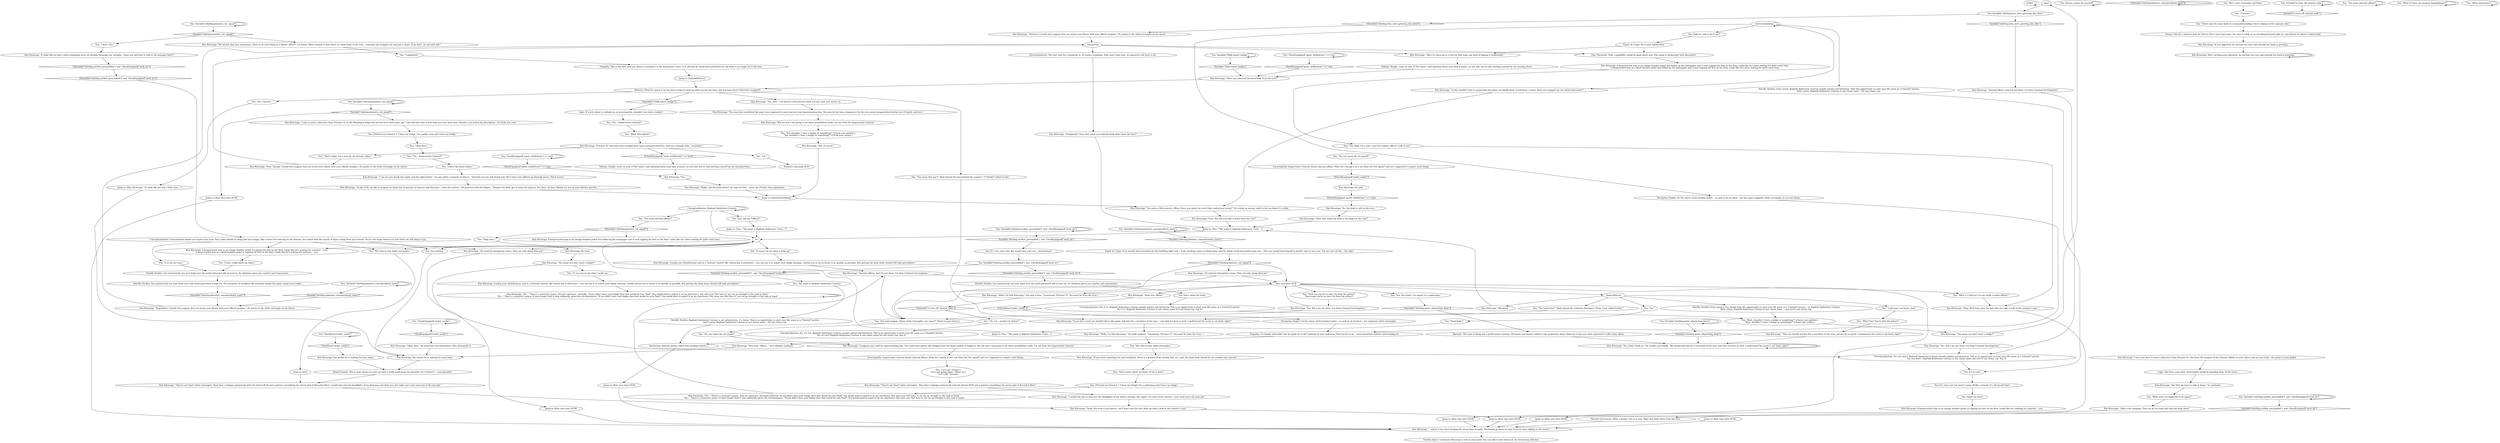 # WHIRLING / KIM INTRO
# Downstairs ltn Kim Kitsuragi - precinct 57th's finest - is waiting to solve THE HANGED MAN with you as an inter-district co-op. It would appear Precinct 41 sent you to investigate the lynching of a "Whitewater mercenary" in "Martinaise". And that you are indeed a police officer. Kim briefs you on the case and your relationship begins - likely on the wrong foot, but not necessarily.
# ==================================================
digraph G {
	  0 [label="START"];
	  1 [label="input"];
	  2 [label="You: \"It wasn't on me when I woke up.\""];
	  3 [label="You: Invent a name for yourself."];
	  4 [label="You: Variable[\"whirling.kimintro_conceptualized_name\"]"];
	  5 [label="Variable[\"whirling.kimintro_conceptualized_name\"]", shape=diamond];
	  6 [label="!(Variable[\"whirling.kimintro_conceptualized_name\"])", shape=diamond];
	  7 [label="Horrific Necktie: Even classier. You should take this opportunity to start your life anew as a *classier* person -- as Raphaël Ambrosius Costeau.\nMore classy. Raphaël Ambrosius Costeau is one classy name -- and you're one classy cop. "];
	  8 [label="You: \"Look man, you know, yeah.\""];
	  9 [label="You: \"Completely.\""];
	  10 [label="Logic: And then, soon after, dead bodies would be dangling from all the trees."];
	  11 [label="Kim Kitsuragi: \"I suppose you could be impersonating him. You could have gotten the insignia from the black market or forged it. But for now I am going to set those possibilities aside. I'm not from the Inspectorate General.\""];
	  12 [label="Kim Kitsuragi: \"No need for derogatory terms. They are only doing their job.\""];
	  13 [label="You: \"Uh... Inspectorate General?\""];
	  14 [label="Kim Kitsuragi: He nods."];
	  15 [label="Kim Kitsuragi: He nods."];
	  16 [label="Kim Kitsuragi: \"I was to meet a detective from Precinct 41 at the Whirling-in-Rags who arrived here three days ago. I am told that that is how long you have been here. Besides, you match his description.\" He looks you over."];
	  17 [label="You: \"You mean internal affairs?\""];
	  18 [label="You: It's very cool, but won't I come off like a douche if I call myself that?"];
	  19 [label="You: Variable[\"whirling.necktie_personified\"]  and  CheckEquipped(\"neck_tie\")"];
	  20 [label="Variable[\"whirling.necktie_personified\"]  and  CheckEquipped(\"neck_tie\")", shape=diamond];
	  21 [label="!(Variable[\"whirling.necktie_personified\"]  and  CheckEquipped(\"neck_tie\"))", shape=diamond];
	  22 [label="Conceptualization: No, you won't. Raphaël Ambrosius Costeau sounds solemn and historical. This is an opportunity to start your life anew as a *classier* person.\nNo, you won't. Raphaël Ambrosius Costeau is one classy name and you're one classy cop. Say it!"];
	  23 [label="Kim Kitsuragi: \"Regardless, I would also suggest that you locate your blazer with your official insignia.\" He points to the white rectangle on his sleeve."];
	  24 [label="You: Variable[\"whirling.kimintro_conceptualized_name\"]"];
	  25 [label="Variable[\"whirling.kimintro_conceptualized_name\"]", shape=diamond];
	  26 [label="!(Variable[\"whirling.kimintro_conceptualized_name\"])", shape=diamond];
	  27 [label="Conceptualization: Raphaël Ambrosius Costeau."];
	  28 [label="You: It's so cool."];
	  29 [label="Jump to: [You: \"\"My name is Raphaël Ambrosius Coste...\"]"];
	  30 [label="Jump to: [bodystillintree]"];
	  31 [label="Kim Kitsuragi: \"...where it has been hanging for seven days straight. We should go there as soon as we're done talking to the owner.\""];
	  32 [label="Kim case intro HUB"];
	  33 [label="You: \"You said insignia. These white rectangles, you mean?\" (Point to your sleeve.)"];
	  34 [label="You: \"Okay then.\""];
	  35 [label="Kim Kitsuragi: \"Oh...\" There's a moment's pause, then he continues, carefully: \"If you didn't have your badge then that would be very *bad*. You would need to report it on my shortwave. But since you *do* have it, we can go straight to the task at hand.\"\n\"Oh...\" There's a moment's pause. It lasts longer than it may ordinarily, given the circumstances. \"If you didn't have your badge then that would be very *bad*. You would need to report it on my shortwave. But since you *do* have it, we can go straight to the task at hand.\""];
	  36 [label="You: CheckEquipped(\"pants_bellbottom\") == true"];
	  37 [label="CheckEquipped(\"pants_bellbottom\") == true", shape=diamond];
	  38 [label="!(CheckEquipped(\"pants_bellbottom\") == true)", shape=diamond];
	  39 [label="Jump to: [Kim case intro HUB]"];
	  40 [label="You: \"Ah, you mean the rat squad!\""];
	  41 [label="Kim Kitsuragi: A bespectacled man in an orange bomber jacket is tapping his foot on the floor. Looks like he's waiting for someone -- you."];
	  42 [label="Kim Kitsuragi: \"Hello, I'm Kim Kitsuragi.\" His grip is firm. \"Lieutenant, Precinct 57. You must be from the 41st...\""];
	  43 [label="You: \"Don't worry about the body. I'll rip it down.\""];
	  44 [label="Pain Threshold: Yeah, a painkiller would be good about now. This thing is *pulsating* with discomfort."];
	  45 [label="You: Shake his hand."];
	  46 [label="You: Variable[\"whirling.necktie_personified\"]  and  CheckEquipped(\"neck_tie\")"];
	  47 [label="Variable[\"whirling.necktie_personified\"]  and  CheckEquipped(\"neck_tie\")", shape=diamond];
	  48 [label="!(Variable[\"whirling.necktie_personified\"]  and  CheckEquipped(\"neck_tie\"))", shape=diamond];
	  49 [label="Rhetoric: What he means is he has been trying to meet up with you for two days, but you have been *otherwise occupied*."];
	  50 [label="bodystillintree"];
	  51 [label="You: \"What were we supposed to do again?\""];
	  52 [label="Jump to: [Kim case intro HUB]"];
	  53 [label="You: \"Let's go.\" [Leave.]\n\"Let's get going, then.\" (Move on.)\n\"Let's roll.\" [Leave.]"];
	  54 [label="You: Variable[\"whirling.kimintro_rat_squad\"]"];
	  55 [label="Variable[\"whirling.kimintro_rat_squad\"]", shape=diamond];
	  56 [label="!(Variable[\"whirling.kimintro_rat_squad\"])", shape=diamond];
	  57 [label="You: CheckItem(\"jacket_suede\")"];
	  58 [label="CheckItem(\"jacket_suede\")", shape=diamond];
	  59 [label="!(CheckItem(\"jacket_suede\"))", shape=diamond];
	  60 [label="You: Variable[\"TASK.report_badge\"]"];
	  61 [label="Variable[\"TASK.report_badge\"]", shape=diamond];
	  62 [label="!(Variable[\"TASK.report_badge\"])", shape=diamond];
	  63 [label="You: \"There must be some kind of a misunderstanding. You're taking me for someone else.\""];
	  64 [label="Kim Kitsuragi: \"Okay. We'll have time for that after we take a look at the coroner's case.\""];
	  65 [label="Kim Kitsuragi: \"We all feel that way sometimes. There is no such thing as a *police officer*, I'm afraid. What remains is that there is a dead body in the tree -- someone has to figure out who put it there. If we don't, no one else will.\""];
	  66 [label="You: \"Ah, you mean the rat squad!\""];
	  67 [label="Kim Kitsuragi: \"Yes.\""];
	  68 [label="Jump to: [Kim case intro HUB]"];
	  69 [label="Kim Kitsuragi: \"Have you removed the dead body from the tree?\""];
	  70 [label="You: Variable[\"tc.turn_off_tutorial_node\"]"];
	  71 [label="Variable[\"tc.turn_off_tutorial_node\"]", shape=diamond];
	  72 [label="!(Variable[\"tc.turn_off_tutorial_node\"])", shape=diamond];
	  73 [label="Kim Kitsuragi: You realize he is waiting for your name."];
	  74 [label="Perception (Sight): On the sleeve of his bomber jacket -- as well as on its back -- are the same enigmatic white rectangles as on your blazer."];
	  75 [label="You: \"I have. Yes.\""];
	  76 [label="You: \"You mean internal affairs?\""];
	  77 [label="Kim Kitsuragi: \"Yes. But I am not them. I'm from Criminal Investigation.\""];
	  78 [label="You: CheckEquipped(\"jacket_suede\")"];
	  79 [label="CheckEquipped(\"jacket_suede\")", shape=diamond];
	  80 [label="!(CheckEquipped(\"jacket_suede\"))", shape=diamond];
	  81 [label="You: Variable[\"whirling.kimintro_rat_squad\"]"];
	  82 [label="Variable[\"whirling.kimintro_rat_squad\"]", shape=diamond];
	  83 [label="!(Variable[\"whirling.kimintro_rat_squad\"])", shape=diamond];
	  84 [label="Kim Kitsuragi: \"Yes. But I am not them. I'm from Criminal Investigation.\""];
	  85 [label="You: (Pretend you found it.) \"I have my badge! I'm a policeman and I have my badge.\""];
	  86 [label="Kim Kitsuragi: \"After it's been up in a tree for that long, any kind of ripping is inadvisable.\""];
	  87 [label="You: Don't shake his hand."];
	  88 [label="Horrific Necktie: Raphaël Ambrosius Costeau is not ostentatious, it's classy. This is an opportunity to start your life anew as a *classier* person.\nDon't worry. Raphaël Ambrosius Costeau is one classy name -- for one classy cop. "];
	  89 [label="Kim Kitsuragi: \"Yes, well...\" He doesn't even process what you just said, just moves on."];
	  90 [label="You: \"You mean him?\" (Nod toward the Cafeteria Manager.) \"Yeah, I just talked to him.\""];
	  91 [label="You: \"Dead body?\""];
	  92 [label="Kim Kitsuragi: \"So, the body is still in the tree...\""];
	  93 [label="Volition: Alright, come on now. If *he* hasn't said anything about your lack of pants, no one will. You're only hurting yourself by not wearing them..."];
	  94 [label="Volition: Alright, come on now. If *he* hasn't said anything about your lack of pants, no one will. You're only hurting yourself by not wearing them..."];
	  95 [label="Interfacing: Delicate goods. Filled with stinking horrors..."];
	  96 [label="Jump to: [You: \"\"My name is Raphaël Ambrosius Coste...\"]"];
	  97 [label="Kim Kitsuragi: \"Mm-hmm.\""];
	  98 [label="You: \"I don't like dead bodies.\""];
	  99 [label="Kim Kitsuragi: \"Internal affairs. And I'm not them. I'm from Criminal Investigation.\""];
	  100 [label="You: CheckEquipped(\"pants_bellbottom\") == true"];
	  101 [label="CheckEquipped(\"pants_bellbottom\") == true", shape=diamond];
	  102 [label="!(CheckEquipped(\"pants_bellbottom\") == true)", shape=diamond];
	  103 [label="You: \"That's right! I'm a man for all seasons, baby!\""];
	  104 [label="You: \"What if I have an uncanny doppelgänger?\""];
	  105 [label="Kim Kitsuragi: \"You may have murdered the man I was supposed to meet and are now impersonating him. You may be his twin, stepping in for his even more incapacitated brother out of loyalty and love.\""];
	  106 [label="Drama: Not for a moment does he believe that's your real name. He casts it aside as an intradepartmental joke or a peculiarity he doesn't understand."];
	  107 [label="Kim Kitsuragi: \"No, I don't think so.\" He studies you briefly. \"We should ask him for a run-down of the area now that I'm here as well. I understand the scene is out back, right?\""];
	  108 [label="Kim Kitsuragi: \"It also wouldn't hurt to assure him the police are finally here. In full force, I mean. Have you mapped out the initial interviews?\""];
	  109 [label="You: \"I haven't.\""];
	  110 [label="Kim Kitsuragi: \"I can see you drank last night, and the night before,\" he says after a moment of silence. \"And that you are still drunk now. But I have seen officers go through worse. Much worse.\""];
	  111 [label="Kim Kitsuragi: \"Sure. But did you take it down from the tree?\""];
	  112 [label="Jump to: [tre]"];
	  113 [label="Kim Kitsuragi: \"They're not *just* white rectangles. They bear a halogen watermark with the letters RCM and a pattern resembling the street grid of Revachol West. I could step into the headlights of my Kineema and show you, but right now I just need you to do your job.\""];
	  114 [label="tre"];
	  115 [label="You: \"My name is Raphaël Ambrosius Costeau.\""];
	  116 [label="Horrific Necktie: You instinctively run your hand over the multi-patterned silk of your tie. Its slickness gives you comfort and reassurance."];
	  117 [label="Conceptualization: No, it's not. Raphaël Ambrosius Costeau sounds solemn and historical. This is an opportunity to start your life anew as a *classier* person.\nNo, it's not! Raphaël Ambrosius Costeau is one classy name for one classy cop. Say it!"];
	  118 [label="Kim Kitsuragi: \"You seem a little unsure, officer. Have you spent too much time undercover lately?\" He cracks an uneasy smile to let you know it's a joke."];
	  119 [label="interviewhubbing"];
	  120 [label="You: \"Yes, the police. I'm aware I'm a policeman.\""];
	  121 [label="You: \"But I can't remember anything.\""];
	  122 [label="Kimintro end jump HUB"];
	  123 [label="Kim Kitsuragi: \"However, I would also suggest that you locate your blazer with your official insignia.\" He points to the white rectangle on his sleeve."];
	  124 [label="Kim Kitsuragi: A bespectacled man in an orange bomber jacket is tapping his foot on the floor. Looks like he's waiting for someone -- you.\nA bespectacled man in a black bomber jacket is tapping his foot on the floor. Looks like he's waiting for someone -- you."];
	  125 [label="You: \"Just call me *Officer*\"."];
	  126 [label="You: It's very, very cool. But maybe just a bit too... ostentatious?"];
	  127 [label="Horrific Necktie: You instinctively run your hand over the multi-patterned silk of your tie. Its slickness gives you comfort and reassurance."];
	  128 [label="Kim Kitsuragi: \"Okay, then.\" He processes the information, then disregards it."];
	  129 [label="Kim Kitsuragi: \"I was sent here to meet a detective from Precinct 41. You have the insignia of the Citizens Militia on your sleeve and on your back.\" He points to your jacket."];
	  130 [label="Kim Kitsuragi: A bespectacled man in an orange bomber jacket has folded up his newspaper and is now tapping his foot on the floor. Looks like he's been waiting for quite some time."];
	  131 [label="You: \"Uh... Inspectorate General?\""];
	  132 [label="You: \"Wait, shouldn't I have a badge or something?\" (Check your pockets.)\n\"Wait, shouldn't I have a badge or something?\" (Check your undies.)"];
	  133 [label="Jump to: [You: \"\"My name is Raphaël Ambrosius Coste...\"]"];
	  134 [label="Kim Kitsuragi: \"Very well. Officer...\" He's slightly confused."];
	  135 [label="Kim Kitsuragi: You realize he is waiting for your name."];
	  136 [label="Kim Kitsuragi: \"It looks like we had a little scheduling error on Sunday. Saturday too, actually... Have you had time to talk to the manager here?\""];
	  137 [label="Kim Kitsuragi: \"Good. But even if you haven't, we'll have time for that after we take a look at the coroner's case.\""];
	  138 [label="You: \"But shouldn't I have a badge or something?\" (Check your pockets.)\n\"But shouldn't I have a badge or something?\" (Check your undies.)"];
	  139 [label="Encyclopedia: Inspectorate General means internal affairs. What he's saying is he's not from the *rat squad* and isn't supposed to suspect such things."];
	  140 [label="Kim Kitsuragi: \"No need for derogatory terms. They are only doing their job.\""];
	  141 [label="You: \"I don't really know my name.\""];
	  142 [label="Kim Kitsuragi: As you approach, he narrows his eyes and extends his hand in greeting."];
	  143 [label="Jump to: [Kim Kitsuragi: \"\"It looks like we had a little sche...\"]"];
	  144 [label="Kim Kitsuragi: \"Then we should ask him for a run-down of the area, get me up to speed. I understand the scene is out back, right?\""];
	  145 [label="Kim Kitsuragi: \"Yes, of course.\""];
	  146 [label="Kim Kitsuragi: \"You mean you don't have a badge?\""];
	  147 [label="Jump to: [Kim case intro HUB]"];
	  148 [label="Jump to: [Kim case intro HUB]"];
	  149 [label="You: (Pretend you found it.) \"I have my badge. I'm a police man and I have my badge.\""];
	  150 [label="You: \"What description?\""];
	  151 [label="Kim Kitsuragi: \"Internal affairs. And I'm not them. I'm from Criminal Investigation.\""];
	  152 [label="Kim Kitsuragi: A bespectacled man in an orange bomber jacket has folded up his newspaper and is now tapping his foot on the floor. Looks like he's been waiting for quite some time.\nA bespectacled man in a black bomber jacket has folded up his newspaper and is now tapping his foot on the floor. Looks like he's been waiting for quite some time."];
	  153 [label="Electrochemistry: The best cure for a headache is, of course, morphine. They won't have that, so cigarettes will have to do."];
	  154 [label="You: Hold on, who is he to me?"];
	  155 [label="You: \"What interviews?\""];
	  156 [label="Kim Kitsuragi: \"At the 57th, we like to prepare an initial list of persons of interest and then just... skim the surface.\" He gestures with his fingers. \"Prepare the field, get to know the players. You don't do that? Maybe it's not an inter-district practice...\""];
	  157 [label="Kim Kitsuragi: \"If you need something for your headache, there is a general store nearby. But, as I said, the dead body should be our number one concern.\""];
	  158 [label="Kim Kitsuragi: \"They're not *just* white rectangles. They bear a halogen watermark with the letters RCM and a pattern resembling the street grid of Revachol West.\""];
	  159 [label="Kim Kitsuragi: \"After you, officer.\""];
	  160 [label="You: \"You think I'm a cop? I can't be a police officer! Look at me!\""];
	  161 [label="Kim Kitsuragi: After catching your attention, he narrows his eyes and extends his hand in greeting."];
	  162 [label="Esprit de Corps: If an assault were launched on this building right now -- if the windows came crashing down and the whole world descended upon you -- this man would hurl himself in death's way to save you. You are sure of this -- but why?"];
	  163 [label="Conceptualization: Concentration makes you squint your eyes. Your name should be deep gold and orange, like a forest fire looming on the horizon, but mixed with the stench of liquor rising from your breath. You're two steps closer to it, but there are still many to go..."];
	  164 [label="Conceptualization: Yes, it is. Raphaël Ambrosius Costeau sounds solemn and historical. This is an opportunity to start your life anew as a *classier* person.\nYes it is. Raphaël Ambrosius Costeau is one classy name for one classy cop. Say it!"];
	  165 [label="Kim Kitsuragi: \"Hello, I'm Kim Kitsuragi.\" He looks unfazed. \"Lieutenant, Precinct 57. You must be from the 41st...\""];
	  166 [label="You: Variable[\"whirling.garte_altgreeting_done\"]"];
	  167 [label="Variable[\"whirling.garte_altgreeting_done\"]", shape=diamond];
	  168 [label="!(Variable[\"whirling.garte_altgreeting_done\"])", shape=diamond];
	  169 [label="Kim Kitsuragi: \"Right, and the interviews?\" He taps his foot -- more out of habit than impatience."];
	  170 [label="You: \"But they're just white rectangles.\""];
	  171 [label="Empathy: It's barely noticeable, but he might be *a bit* annoyed at your rudeness. Then he lets it go -- more important matters need tending to."];
	  172 [label="cleanerhub"];
	  173 [label="You: \"But they're just white rectangles.\""];
	  174 [label="You: \"Uh, I'm... maybe I'm Harry?\""];
	  175 [label="Tutorial Agent: Lieutenant Kitsuragi is now in your party. You can talk to him whenever, by interacting with him."];
	  176 [label="Physical Instrument: What a shame. Get to it now. *Rip* that body down from the tree."];
	  177 [label="Horrific Necktie: You instinctively run your hand over your multi-patterned orange tie. The sensation of wrinkled silk somehow makes the name sound even cooler."];
	  178 [label="Horrific Necktie: Don't worry. Raphaël Ambrosius Costeau sounds solemn and historical. Take this opportunity to start your life anew as a *classier* person.\nDon't worry. Raphaël Ambrosius Costeau is one classy name -- for one classy cop. "];
	  179 [label="You: \"Who? You? You're with the police?\""];
	  180 [label="Kim Kitsuragi: \"Does that mean the body is no longer in the tree?\""];
	  181 [label="Empathy: This is the first time you detect a weariness in the lieutenant's voice. It is obvious he would have preferred for the body to no longer be in the tree."];
	  182 [label="Kim Kitsuragi: \"Completely? Does that mean you took the body down from the tree?\""];
	  183 [label="Jump to: [Kim case intro HUB]"];
	  184 [label="Kim Kitsuragi: \"Sure. Though I would also suggest that you locate your blazer with your official insignia.\" He points to the white rectangle on his sleeve."];
	  185 [label="Kim Kitsuragi: \"Losing your identification card is a *serious* matter. My vehicle has a shortwave -- you can use it to report your badge missing. I advise you to try to locate it as quickly as possible. But getting the body down should still take precedence.\""];
	  186 [label="Kim Kitsuragi: \"Oh...\" There's a moment's pause, then he continues, obviously relieved: \"If you didn't have your badge then that would be very *bad*. You would need to report it on my shortwave. But since you *do* have it, we can go straight to the task at hand.\"\n\"Oh...\" There's a moment's pause. It lasts longer than it may ordinarily, given the circumstances. \"If you didn't have your badge then that would be very *bad*. You would need to report it on my shortwave. But since you *do* have it, we can go straight to the task at hand.\""];
	  187 [label="You: \"No, I haven't.\""];
	  188 [label="You: \"No.\""];
	  189 [label="Jump to: [interviewhubbing]"];
	  190 [label="You: \"It was not on me when I woke up.\""];
	  191 [label="Kim Kitsuragi: \"Losing your identification card is a *serious* matter. My vehicle has a shortwave -- you can use it to report your badge missing. I would advise you to locate it as quickly as possible. But getting the body down should still take precedence.\""];
	  192 [label="Kim Kitsuragi: \"I would ask you to step into the headlights of my motor carriage, but, again, it's none of my concern. I just need you to do your job.\""];
	  193 [label="You: \"It is not yet time.\""];
	  194 [label="Kim Kitsuragi: \"But for now I am going to set those possibilities aside. I'm not from the Inspectorate General.\""];
	  195 [label="You: \"You mean that guy?\" (Nod toward the man behind the counter.) \"I *totally* talked to him.\""];
	  196 [label="Rhetoric: This man is doing you a professional courtesy. He knows you haven't talked to the proprietor about whatever it was you were supposed to talk to him about."];
	  197 [label="You: \"What if I told you I'm not really a police officer?\""];
	  198 [label="You: \"How can you be so sure I'm from the police?\"\n\"How come you're so sure I'm from the police?\""];
	  199 [label="You: Say nothing."];
	  200 [label="Perception (Sight): On the sleeve of his bomber jacket -- as well as on its back -- are enigmatic white rectangles."];
	  201 [label="Kim Kitsuragi: \"But first we have to take it down,\" he concludes."];
	  202 [label="You: \"Oh.\""];
	  203 [label="Logic: If you're about to embark on an investigation, shouldn't you have a badge?"];
	  204 [label="Kim Kitsuragi: \"If you don't mind, we should talk to him again. Ask him for a run-down of the area -- now that I'm here as well. I understand the scene is out back, right?\""];
	  205 [label="Encyclopedia: Inspectorate General means internal affairs. What he's saying is he's not from the *rat squad* and isn't supposed to suspect such things."];
	  206 [label="Kim Kitsuragi: \"You mean you don't have a badge?\""];
	  207 [label="Jump to: [Kim case intro HUB]"];
	  208 [label="Esprit de Corps: He is your half-brother."];
	  209 [label="You: Variable[\"whirling.necktie_personified\"]  and  CheckEquipped(\"neck_tie\")"];
	  210 [label="Variable[\"whirling.necktie_personified\"]  and  CheckEquipped(\"neck_tie\")", shape=diamond];
	  211 [label="!(Variable[\"whirling.necktie_personified\"]  and  CheckEquipped(\"neck_tie\"))", shape=diamond];
	  212 [label="Kim Kitsuragi: \"Talk to the manager. Then we go out back and take the body down.\""];
	  213 [label="You: Variable[\"whirling.lena_intro_greeting_kim_first\"]"];
	  214 [label="Variable[\"whirling.lena_intro_greeting_kim_first\"]", shape=diamond];
	  215 [label="!(Variable[\"whirling.lena_intro_greeting_kim_first\"])", shape=diamond];
	  216 [label="Inland Empire: This is your chance to come up with a really good name for yourself. Get *creative* -- conceptualize!"];
	  217 [label="You: \"Okay then.\""];
	  218 [label="Kim Kitsuragi: \"Precinct 41 said they were sending their most seasoned detective. And you certainly look... seasoned.\""];
	  0 -> 0
	  1 -> 213
	  2 -> 185
	  3 -> 3
	  4 -> 4
	  4 -> 5
	  5 -> 23
	  6 -> 23
	  7 -> 132
	  8 -> 179
	  9 -> 181
	  10 -> 201
	  11 -> 205
	  12 -> 32
	  12 -> 33
	  13 -> 98
	  14 -> 146
	  15 -> 38
	  16 -> 149
	  17 -> 83
	  18 -> 45
	  19 -> 19
	  19 -> 20
	  20 -> 176
	  21 -> 163
	  22 -> 28
	  23 -> 172
	  24 -> 24
	  24 -> 25
	  25 -> 162
	  26 -> 26
	  27 -> 17
	  27 -> 114
	  27 -> 27
	  27 -> 125
	  28 -> 18
	  29 -> 114
	  30 -> 49
	  31 -> 175
	  32 -> 197
	  32 -> 198
	  32 -> 42
	  32 -> 50
	  32 -> 52
	  32 -> 120
	  32 -> 159
	  33 -> 66
	  34 -> 13
	  35 -> 35
	  36 -> 36
	  36 -> 37
	  37 -> 67
	  38 -> 92
	  39 -> 31
	  40 -> 139
	  42 -> 72
	  43 -> 85
	  44 -> 152
	  45 -> 41
	  46 -> 46
	  46 -> 47
	  47 -> 126
	  48 -> 21
	  49 -> 89
	  49 -> 195
	  49 -> 187
	  49 -> 62
	  50 -> 97
	  50 -> 7
	  50 -> 8
	  50 -> 90
	  50 -> 188
	  51 -> 212
	  52 -> 31
	  53 -> 158
	  54 -> 54
	  54 -> 55
	  55 -> 65
	  55 -> 75
	  56 -> 32
	  56 -> 33
	  56 -> 12
	  57 -> 57
	  57 -> 58
	  58 -> 73
	  59 -> 200
	  60 -> 60
	  60 -> 61
	  61 -> 69
	  62 -> 203
	  63 -> 106
	  64 -> 68
	  65 -> 9
	  66 -> 11
	  67 -> 169
	  68 -> 31
	  69 -> 49
	  70 -> 70
	  70 -> 71
	  72 -> 174
	  73 -> 216
	  74 -> 171
	  75 -> 136
	  76 -> 76
	  77 -> 32
	  77 -> 33
	  78 -> 78
	  78 -> 79
	  79 -> 128
	  80 -> 15
	  81 -> 81
	  81 -> 82
	  82 -> 16
	  82 -> 39
	  83 -> 217
	  83 -> 130
	  84 -> 22
	  85 -> 186
	  86 -> 94
	  87 -> 164
	  88 -> 95
	  89 -> 105
	  90 -> 204
	  91 -> 96
	  92 -> 180
	  93 -> 67
	  94 -> 69
	  95 -> 207
	  96 -> 114
	  97 -> 29
	  98 -> 110
	  99 -> 32
	  99 -> 33
	  100 -> 100
	  100 -> 101
	  101 -> 69
	  102 -> 93
	  103 -> 184
	  104 -> 104
	  105 -> 194
	  106 -> 142
	  107 -> 107
	  108 -> 118
	  109 -> 63
	  110 -> 156
	  111 -> 29
	  112 -> 113
	  113 -> 137
	  114 -> 2
	  114 -> 199
	  114 -> 140
	  114 -> 173
	  114 -> 124
	  115 -> 88
	  116 -> 87
	  117 -> 95
	  118 -> 111
	  119 -> 74
	  119 -> 108
	  119 -> 178
	  119 -> 119
	  119 -> 154
	  120 -> 168
	  121 -> 109
	  123 -> 172
	  124 -> 141
	  125 -> 133
	  126 -> 209
	  127 -> 177
	  128 -> 135
	  129 -> 10
	  131 -> 150
	  132 -> 206
	  133 -> 114
	  134 -> 135
	  135 -> 216
	  136 -> 48
	  137 -> 68
	  138 -> 145
	  139 -> 80
	  140 -> 22
	  141 -> 127
	  142 -> 161
	  143 -> 135
	  144 -> 107
	  145 -> 189
	  146 -> 148
	  146 -> 190
	  147 -> 31
	  148 -> 31
	  149 -> 34
	  150 -> 218
	  151 -> 22
	  152 -> 160
	  153 -> 182
	  154 -> 208
	  155 -> 155
	  156 -> 189
	  157 -> 43
	  158 -> 192
	  159 -> 59
	  160 -> 64
	  161 -> 161
	  162 -> 56
	  163 -> 193
	  163 -> 199
	  163 -> 140
	  163 -> 173
	  163 -> 124
	  164 -> 132
	  165 -> 170
	  166 -> 166
	  166 -> 167
	  167 -> 107
	  168 -> 196
	  169 -> 189
	  170 -> 157
	  171 -> 134
	  172 -> 153
	  172 -> 44
	  172 -> 86
	  173 -> 112
	  174 -> 117
	  176 -> 31
	  177 -> 6
	  178 -> 28
	  179 -> 144
	  180 -> 29
	  181 -> 30
	  182 -> 29
	  183 -> 31
	  184 -> 172
	  185 -> 99
	  186 -> 99
	  187 -> 143
	  188 -> 91
	  189 -> 118
	  190 -> 191
	  191 -> 35
	  192 -> 137
	  193 -> 127
	  194 -> 138
	  195 -> 204
	  196 -> 107
	  197 -> 64
	  198 -> 77
	  199 -> 135
	  200 -> 171
	  201 -> 51
	  202 -> 122
	  203 -> 131
	  204 -> 165
	  205 -> 53
	  206 -> 1
	  206 -> 84
	  207 -> 31
	  208 -> 44
	  208 -> 86
	  209 -> 210
	  209 -> 211
	  210 -> 115
	  211 -> 116
	  212 -> 147
	  213 -> 214
	  213 -> 215
	  214 -> 151
	  215 -> 123
	  216 -> 113
	  217 -> 14
	  218 -> 202
	  218 -> 102
	  218 -> 103
}

